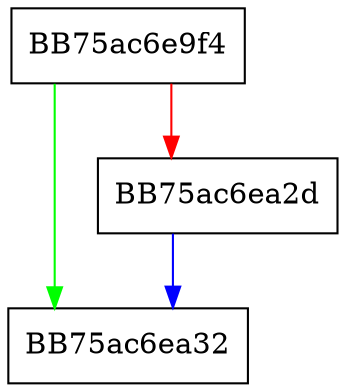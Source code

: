 digraph pop_back {
  node [shape="box"];
  graph [splines=ortho];
  BB75ac6e9f4 -> BB75ac6ea32 [color="green"];
  BB75ac6e9f4 -> BB75ac6ea2d [color="red"];
  BB75ac6ea2d -> BB75ac6ea32 [color="blue"];
}